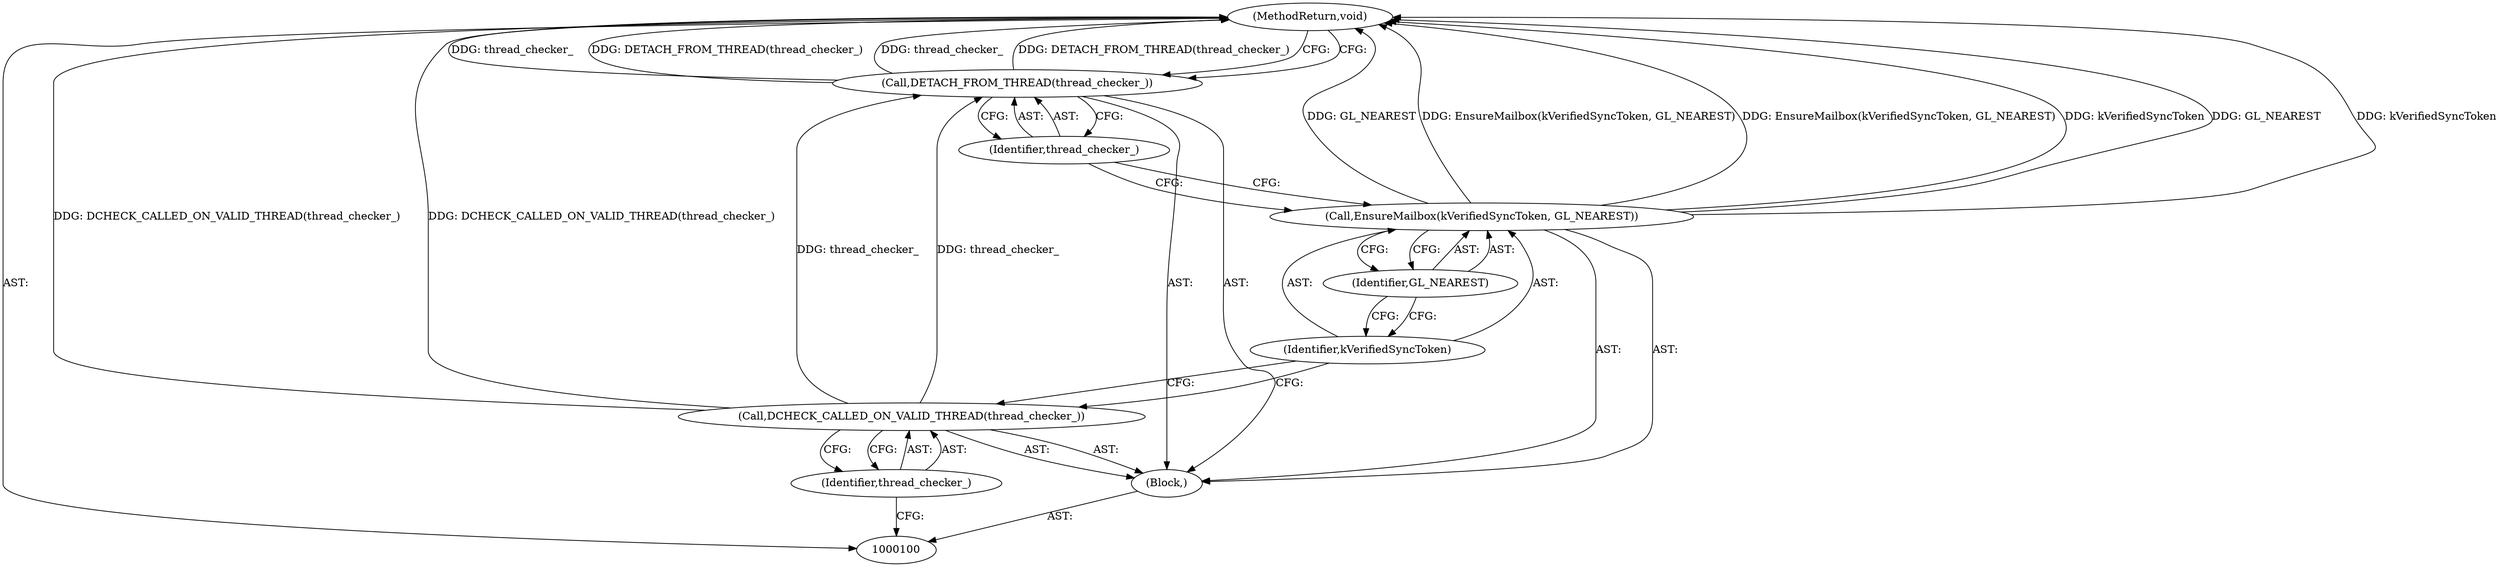 digraph "0_Chrome_78d89fe556cb5dabbc47b4967cdf55e607e29580_10" {
"1000109" [label="(MethodReturn,void)"];
"1000101" [label="(Block,)"];
"1000102" [label="(Call,DCHECK_CALLED_ON_VALID_THREAD(thread_checker_))"];
"1000103" [label="(Identifier,thread_checker_)"];
"1000105" [label="(Identifier,kVerifiedSyncToken)"];
"1000104" [label="(Call,EnsureMailbox(kVerifiedSyncToken, GL_NEAREST))"];
"1000106" [label="(Identifier,GL_NEAREST)"];
"1000107" [label="(Call,DETACH_FROM_THREAD(thread_checker_))"];
"1000108" [label="(Identifier,thread_checker_)"];
"1000109" -> "1000100"  [label="AST: "];
"1000109" -> "1000107"  [label="CFG: "];
"1000107" -> "1000109"  [label="DDG: thread_checker_"];
"1000107" -> "1000109"  [label="DDG: DETACH_FROM_THREAD(thread_checker_)"];
"1000104" -> "1000109"  [label="DDG: EnsureMailbox(kVerifiedSyncToken, GL_NEAREST)"];
"1000104" -> "1000109"  [label="DDG: kVerifiedSyncToken"];
"1000104" -> "1000109"  [label="DDG: GL_NEAREST"];
"1000102" -> "1000109"  [label="DDG: DCHECK_CALLED_ON_VALID_THREAD(thread_checker_)"];
"1000101" -> "1000100"  [label="AST: "];
"1000102" -> "1000101"  [label="AST: "];
"1000104" -> "1000101"  [label="AST: "];
"1000107" -> "1000101"  [label="AST: "];
"1000102" -> "1000101"  [label="AST: "];
"1000102" -> "1000103"  [label="CFG: "];
"1000103" -> "1000102"  [label="AST: "];
"1000105" -> "1000102"  [label="CFG: "];
"1000102" -> "1000109"  [label="DDG: DCHECK_CALLED_ON_VALID_THREAD(thread_checker_)"];
"1000102" -> "1000107"  [label="DDG: thread_checker_"];
"1000103" -> "1000102"  [label="AST: "];
"1000103" -> "1000100"  [label="CFG: "];
"1000102" -> "1000103"  [label="CFG: "];
"1000105" -> "1000104"  [label="AST: "];
"1000105" -> "1000102"  [label="CFG: "];
"1000106" -> "1000105"  [label="CFG: "];
"1000104" -> "1000101"  [label="AST: "];
"1000104" -> "1000106"  [label="CFG: "];
"1000105" -> "1000104"  [label="AST: "];
"1000106" -> "1000104"  [label="AST: "];
"1000108" -> "1000104"  [label="CFG: "];
"1000104" -> "1000109"  [label="DDG: EnsureMailbox(kVerifiedSyncToken, GL_NEAREST)"];
"1000104" -> "1000109"  [label="DDG: kVerifiedSyncToken"];
"1000104" -> "1000109"  [label="DDG: GL_NEAREST"];
"1000106" -> "1000104"  [label="AST: "];
"1000106" -> "1000105"  [label="CFG: "];
"1000104" -> "1000106"  [label="CFG: "];
"1000107" -> "1000101"  [label="AST: "];
"1000107" -> "1000108"  [label="CFG: "];
"1000108" -> "1000107"  [label="AST: "];
"1000109" -> "1000107"  [label="CFG: "];
"1000107" -> "1000109"  [label="DDG: thread_checker_"];
"1000107" -> "1000109"  [label="DDG: DETACH_FROM_THREAD(thread_checker_)"];
"1000102" -> "1000107"  [label="DDG: thread_checker_"];
"1000108" -> "1000107"  [label="AST: "];
"1000108" -> "1000104"  [label="CFG: "];
"1000107" -> "1000108"  [label="CFG: "];
}
